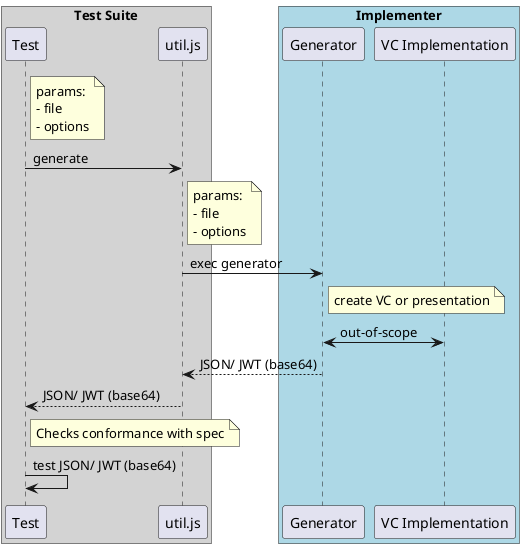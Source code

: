 @startuml

Participant Test as Test
Participant util.js as generate
Participant Generator as Driver
Participant "VC Implementation" as Lib

box "Test Suite" #LightGrey
	participant Test
	participant generate
end box

box "Implementer" #LightBlue
	participant Driver
	participant Lib
end box

note right of Test
    params:
    - file
    - options
end note
Test -> generate: generate

note right of generate
    params:
    - file
    - options
end note
generate -> Driver: exec generator

note right of Driver
    create VC or presentation
end note
Driver <-> Lib: out-of-scope
Driver --> generate: JSON/ JWT (base64)
generate --> Test: JSON/ JWT (base64)

note right of Test
    Checks conformance with spec
end note
Test -> Test: test JSON/ JWT (base64)

@enduml
